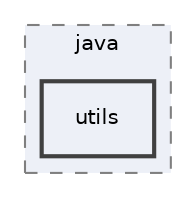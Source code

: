 digraph "src/main/java/utils"
{
 // LATEX_PDF_SIZE
  edge [fontname="Helvetica",fontsize="10",labelfontname="Helvetica",labelfontsize="10"];
  node [fontname="Helvetica",fontsize="10",shape=record];
  compound=true
  subgraph clusterdir_fd3f6763802dee1ad875f6c80eac0bda {
    graph [ bgcolor="#edf0f7", pencolor="grey50", style="filled,dashed,", label="java", fontname="Helvetica", fontsize="10", URL="dir_fd3f6763802dee1ad875f6c80eac0bda.html"]
  dir_a1dbf09eaf6cd55b3f2e8e4e3d921cd3 [shape=box, label="utils", style="filled,bold,", fillcolor="#edf0f7", color="grey25", URL="dir_a1dbf09eaf6cd55b3f2e8e4e3d921cd3.html"];
  }
}

